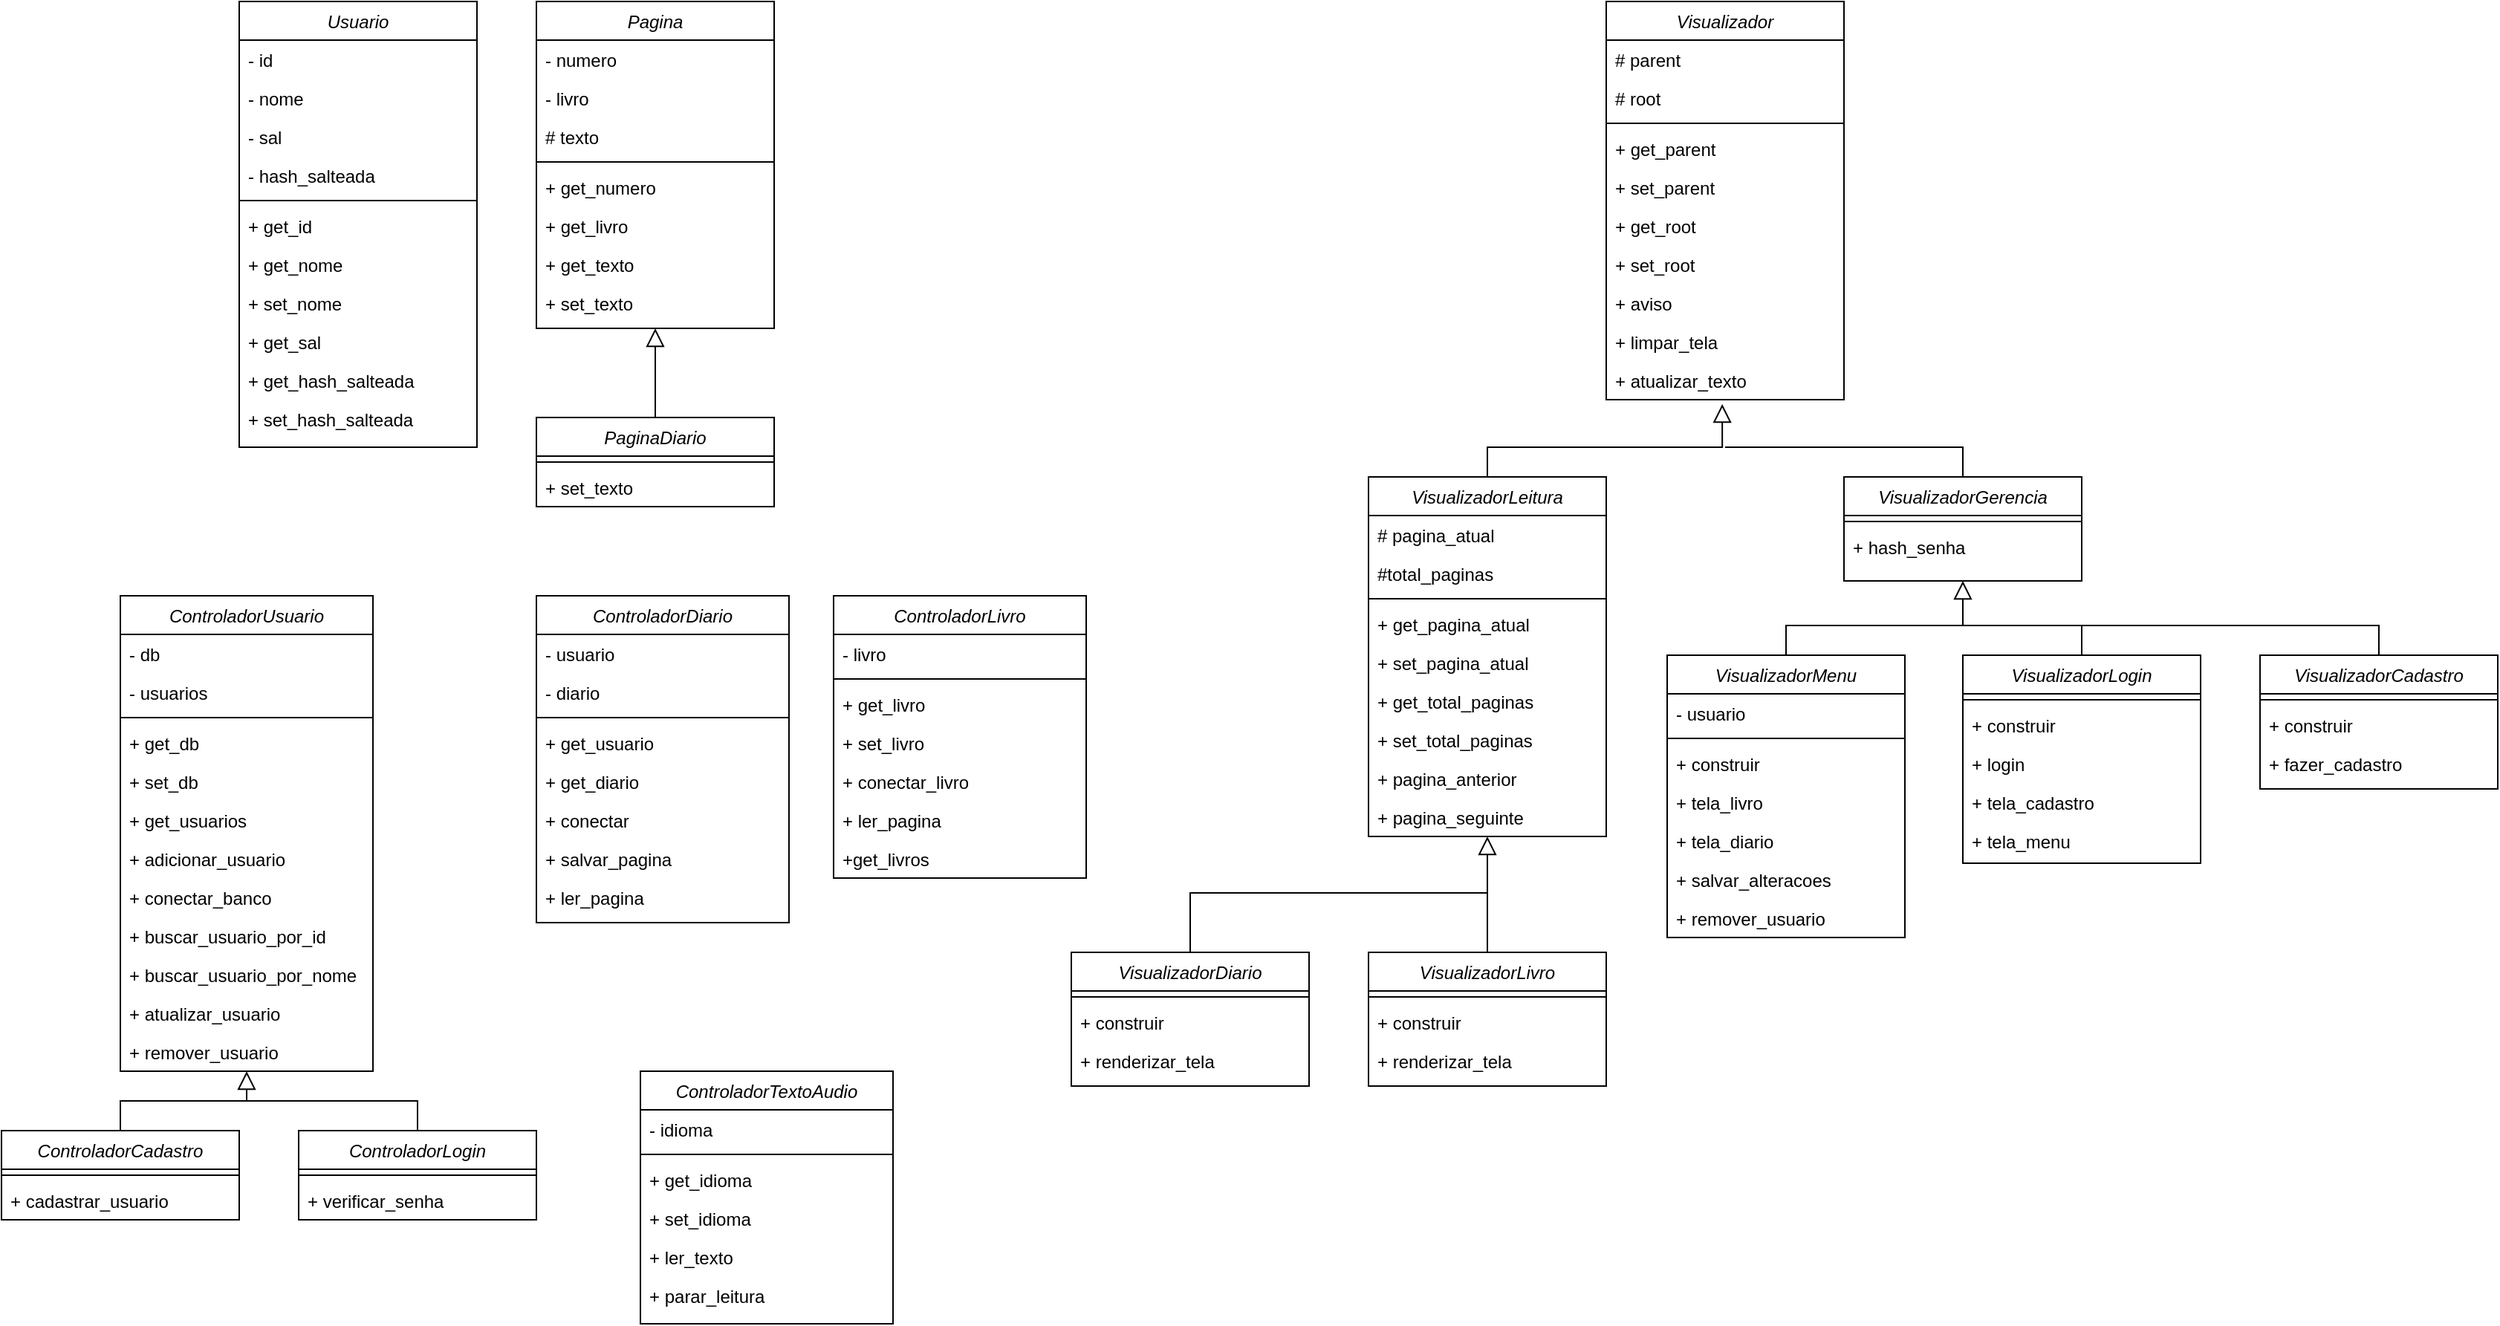 <mxfile version="20.5.3" type="device"><diagram id="C5RBs43oDa-KdzZeNtuy" name="Page-1"><mxGraphModel dx="1673" dy="933" grid="1" gridSize="10" guides="1" tooltips="1" connect="1" arrows="1" fold="1" page="1" pageScale="1" pageWidth="827" pageHeight="1169" math="0" shadow="0"><root><mxCell id="WIyWlLk6GJQsqaUBKTNV-0"/><mxCell id="WIyWlLk6GJQsqaUBKTNV-1" parent="WIyWlLk6GJQsqaUBKTNV-0"/><mxCell id="gij34VW9NPkER1CCbqoB-0" value="Visualizador" style="swimlane;fontStyle=2;align=center;verticalAlign=top;childLayout=stackLayout;horizontal=1;startSize=26;horizontalStack=0;resizeParent=1;resizeLast=0;collapsible=1;marginBottom=0;rounded=0;shadow=0;strokeWidth=1;" vertex="1" parent="WIyWlLk6GJQsqaUBKTNV-1"><mxGeometry x="1120" y="40" width="160" height="268" as="geometry"><mxRectangle x="230" y="140" width="160" height="26" as="alternateBounds"/></mxGeometry></mxCell><mxCell id="gij34VW9NPkER1CCbqoB-1" value="# parent" style="text;align=left;verticalAlign=top;spacingLeft=4;spacingRight=4;overflow=hidden;rotatable=0;points=[[0,0.5],[1,0.5]];portConstraint=eastwest;" vertex="1" parent="gij34VW9NPkER1CCbqoB-0"><mxGeometry y="26" width="160" height="26" as="geometry"/></mxCell><mxCell id="gij34VW9NPkER1CCbqoB-2" value="# root" style="text;align=left;verticalAlign=top;spacingLeft=4;spacingRight=4;overflow=hidden;rotatable=0;points=[[0,0.5],[1,0.5]];portConstraint=eastwest;rounded=0;shadow=0;html=0;" vertex="1" parent="gij34VW9NPkER1CCbqoB-0"><mxGeometry y="52" width="160" height="26" as="geometry"/></mxCell><mxCell id="gij34VW9NPkER1CCbqoB-4" value="" style="line;html=1;strokeWidth=1;align=left;verticalAlign=middle;spacingTop=-1;spacingLeft=3;spacingRight=3;rotatable=0;labelPosition=right;points=[];portConstraint=eastwest;" vertex="1" parent="gij34VW9NPkER1CCbqoB-0"><mxGeometry y="78" width="160" height="8" as="geometry"/></mxCell><mxCell id="gij34VW9NPkER1CCbqoB-5" value="+ get_parent" style="text;align=left;verticalAlign=top;spacingLeft=4;spacingRight=4;overflow=hidden;rotatable=0;points=[[0,0.5],[1,0.5]];portConstraint=eastwest;" vertex="1" parent="gij34VW9NPkER1CCbqoB-0"><mxGeometry y="86" width="160" height="26" as="geometry"/></mxCell><mxCell id="gij34VW9NPkER1CCbqoB-6" value="+ set_parent" style="text;align=left;verticalAlign=top;spacingLeft=4;spacingRight=4;overflow=hidden;rotatable=0;points=[[0,0.5],[1,0.5]];portConstraint=eastwest;" vertex="1" parent="gij34VW9NPkER1CCbqoB-0"><mxGeometry y="112" width="160" height="26" as="geometry"/></mxCell><mxCell id="gij34VW9NPkER1CCbqoB-7" value="+ get_root" style="text;align=left;verticalAlign=top;spacingLeft=4;spacingRight=4;overflow=hidden;rotatable=0;points=[[0,0.5],[1,0.5]];portConstraint=eastwest;" vertex="1" parent="gij34VW9NPkER1CCbqoB-0"><mxGeometry y="138" width="160" height="26" as="geometry"/></mxCell><mxCell id="gij34VW9NPkER1CCbqoB-8" value="+ set_root" style="text;align=left;verticalAlign=top;spacingLeft=4;spacingRight=4;overflow=hidden;rotatable=0;points=[[0,0.5],[1,0.5]];portConstraint=eastwest;" vertex="1" parent="gij34VW9NPkER1CCbqoB-0"><mxGeometry y="164" width="160" height="26" as="geometry"/></mxCell><mxCell id="gij34VW9NPkER1CCbqoB-18" value="+ aviso" style="text;align=left;verticalAlign=top;spacingLeft=4;spacingRight=4;overflow=hidden;rotatable=0;points=[[0,0.5],[1,0.5]];portConstraint=eastwest;" vertex="1" parent="gij34VW9NPkER1CCbqoB-0"><mxGeometry y="190" width="160" height="26" as="geometry"/></mxCell><mxCell id="gij34VW9NPkER1CCbqoB-19" value="+ limpar_tela" style="text;align=left;verticalAlign=top;spacingLeft=4;spacingRight=4;overflow=hidden;rotatable=0;points=[[0,0.5],[1,0.5]];portConstraint=eastwest;" vertex="1" parent="gij34VW9NPkER1CCbqoB-0"><mxGeometry y="216" width="160" height="26" as="geometry"/></mxCell><mxCell id="gij34VW9NPkER1CCbqoB-20" value="+ atualizar_texto" style="text;align=left;verticalAlign=top;spacingLeft=4;spacingRight=4;overflow=hidden;rotatable=0;points=[[0,0.5],[1,0.5]];portConstraint=eastwest;" vertex="1" parent="gij34VW9NPkER1CCbqoB-0"><mxGeometry y="242" width="160" height="26" as="geometry"/></mxCell><mxCell id="gij34VW9NPkER1CCbqoB-9" value="VisualizadorLeitura" style="swimlane;fontStyle=2;align=center;verticalAlign=top;childLayout=stackLayout;horizontal=1;startSize=26;horizontalStack=0;resizeParent=1;resizeLast=0;collapsible=1;marginBottom=0;rounded=0;shadow=0;strokeWidth=1;" vertex="1" parent="WIyWlLk6GJQsqaUBKTNV-1"><mxGeometry x="960" y="360" width="160" height="242" as="geometry"><mxRectangle x="230" y="140" width="160" height="26" as="alternateBounds"/></mxGeometry></mxCell><mxCell id="gij34VW9NPkER1CCbqoB-10" value="# pagina_atual" style="text;align=left;verticalAlign=top;spacingLeft=4;spacingRight=4;overflow=hidden;rotatable=0;points=[[0,0.5],[1,0.5]];portConstraint=eastwest;" vertex="1" parent="gij34VW9NPkER1CCbqoB-9"><mxGeometry y="26" width="160" height="26" as="geometry"/></mxCell><mxCell id="gij34VW9NPkER1CCbqoB-11" value="#total_paginas" style="text;align=left;verticalAlign=top;spacingLeft=4;spacingRight=4;overflow=hidden;rotatable=0;points=[[0,0.5],[1,0.5]];portConstraint=eastwest;rounded=0;shadow=0;html=0;" vertex="1" parent="gij34VW9NPkER1CCbqoB-9"><mxGeometry y="52" width="160" height="26" as="geometry"/></mxCell><mxCell id="gij34VW9NPkER1CCbqoB-12" value="" style="line;html=1;strokeWidth=1;align=left;verticalAlign=middle;spacingTop=-1;spacingLeft=3;spacingRight=3;rotatable=0;labelPosition=right;points=[];portConstraint=eastwest;" vertex="1" parent="gij34VW9NPkER1CCbqoB-9"><mxGeometry y="78" width="160" height="8" as="geometry"/></mxCell><mxCell id="gij34VW9NPkER1CCbqoB-13" value="+ get_pagina_atual" style="text;align=left;verticalAlign=top;spacingLeft=4;spacingRight=4;overflow=hidden;rotatable=0;points=[[0,0.5],[1,0.5]];portConstraint=eastwest;" vertex="1" parent="gij34VW9NPkER1CCbqoB-9"><mxGeometry y="86" width="160" height="26" as="geometry"/></mxCell><mxCell id="gij34VW9NPkER1CCbqoB-14" value="+ set_pagina_atual" style="text;align=left;verticalAlign=top;spacingLeft=4;spacingRight=4;overflow=hidden;rotatable=0;points=[[0,0.5],[1,0.5]];portConstraint=eastwest;" vertex="1" parent="gij34VW9NPkER1CCbqoB-9"><mxGeometry y="112" width="160" height="26" as="geometry"/></mxCell><mxCell id="gij34VW9NPkER1CCbqoB-15" value="+ get_total_paginas" style="text;align=left;verticalAlign=top;spacingLeft=4;spacingRight=4;overflow=hidden;rotatable=0;points=[[0,0.5],[1,0.5]];portConstraint=eastwest;" vertex="1" parent="gij34VW9NPkER1CCbqoB-9"><mxGeometry y="138" width="160" height="26" as="geometry"/></mxCell><mxCell id="gij34VW9NPkER1CCbqoB-16" value="+ set_total_paginas" style="text;align=left;verticalAlign=top;spacingLeft=4;spacingRight=4;overflow=hidden;rotatable=0;points=[[0,0.5],[1,0.5]];portConstraint=eastwest;" vertex="1" parent="gij34VW9NPkER1CCbqoB-9"><mxGeometry y="164" width="160" height="26" as="geometry"/></mxCell><mxCell id="gij34VW9NPkER1CCbqoB-21" value="+ pagina_anterior" style="text;align=left;verticalAlign=top;spacingLeft=4;spacingRight=4;overflow=hidden;rotatable=0;points=[[0,0.5],[1,0.5]];portConstraint=eastwest;" vertex="1" parent="gij34VW9NPkER1CCbqoB-9"><mxGeometry y="190" width="160" height="26" as="geometry"/></mxCell><mxCell id="gij34VW9NPkER1CCbqoB-22" value="+ pagina_seguinte" style="text;align=left;verticalAlign=top;spacingLeft=4;spacingRight=4;overflow=hidden;rotatable=0;points=[[0,0.5],[1,0.5]];portConstraint=eastwest;" vertex="1" parent="gij34VW9NPkER1CCbqoB-9"><mxGeometry y="216" width="160" height="26" as="geometry"/></mxCell><mxCell id="gij34VW9NPkER1CCbqoB-17" value="" style="endArrow=block;endSize=10;endFill=0;shadow=0;strokeWidth=1;rounded=0;edgeStyle=elbowEdgeStyle;elbow=vertical;exitX=0.5;exitY=0;exitDx=0;exitDy=0;entryX=0.488;entryY=1.115;entryDx=0;entryDy=0;entryPerimeter=0;" edge="1" parent="WIyWlLk6GJQsqaUBKTNV-1" source="gij34VW9NPkER1CCbqoB-9" target="gij34VW9NPkER1CCbqoB-20"><mxGeometry width="160" relative="1" as="geometry"><mxPoint x="1310" y="360" as="sourcePoint"/><mxPoint x="1230" y="370" as="targetPoint"/><Array as="points"><mxPoint x="1200" y="340"/></Array></mxGeometry></mxCell><mxCell id="gij34VW9NPkER1CCbqoB-23" value="VisualizadorGerencia" style="swimlane;fontStyle=2;align=center;verticalAlign=top;childLayout=stackLayout;horizontal=1;startSize=26;horizontalStack=0;resizeParent=1;resizeLast=0;collapsible=1;marginBottom=0;rounded=0;shadow=0;strokeWidth=1;" vertex="1" parent="WIyWlLk6GJQsqaUBKTNV-1"><mxGeometry x="1280" y="360" width="160" height="70" as="geometry"><mxRectangle x="230" y="140" width="160" height="26" as="alternateBounds"/></mxGeometry></mxCell><mxCell id="gij34VW9NPkER1CCbqoB-26" value="" style="line;html=1;strokeWidth=1;align=left;verticalAlign=middle;spacingTop=-1;spacingLeft=3;spacingRight=3;rotatable=0;labelPosition=right;points=[];portConstraint=eastwest;" vertex="1" parent="gij34VW9NPkER1CCbqoB-23"><mxGeometry y="26" width="160" height="8" as="geometry"/></mxCell><mxCell id="gij34VW9NPkER1CCbqoB-27" value="+ hash_senha" style="text;align=left;verticalAlign=top;spacingLeft=4;spacingRight=4;overflow=hidden;rotatable=0;points=[[0,0.5],[1,0.5]];portConstraint=eastwest;" vertex="1" parent="gij34VW9NPkER1CCbqoB-23"><mxGeometry y="34" width="160" height="26" as="geometry"/></mxCell><mxCell id="gij34VW9NPkER1CCbqoB-39" value="" style="endArrow=none;html=1;rounded=0;exitX=0.5;exitY=0;exitDx=0;exitDy=0;" edge="1" parent="WIyWlLk6GJQsqaUBKTNV-1" source="gij34VW9NPkER1CCbqoB-23"><mxGeometry width="50" height="50" relative="1" as="geometry"><mxPoint x="1370" y="330" as="sourcePoint"/><mxPoint x="1200" y="340" as="targetPoint"/><Array as="points"><mxPoint x="1360" y="340"/></Array></mxGeometry></mxCell><mxCell id="gij34VW9NPkER1CCbqoB-40" value="VisualizadorMenu" style="swimlane;fontStyle=2;align=center;verticalAlign=top;childLayout=stackLayout;horizontal=1;startSize=26;horizontalStack=0;resizeParent=1;resizeLast=0;collapsible=1;marginBottom=0;rounded=0;shadow=0;strokeWidth=1;" vertex="1" parent="WIyWlLk6GJQsqaUBKTNV-1"><mxGeometry x="1161" y="480" width="160" height="190" as="geometry"><mxRectangle x="230" y="140" width="160" height="26" as="alternateBounds"/></mxGeometry></mxCell><mxCell id="gij34VW9NPkER1CCbqoB-41" value="- usuario" style="text;align=left;verticalAlign=top;spacingLeft=4;spacingRight=4;overflow=hidden;rotatable=0;points=[[0,0.5],[1,0.5]];portConstraint=eastwest;" vertex="1" parent="gij34VW9NPkER1CCbqoB-40"><mxGeometry y="26" width="160" height="26" as="geometry"/></mxCell><mxCell id="gij34VW9NPkER1CCbqoB-43" value="" style="line;html=1;strokeWidth=1;align=left;verticalAlign=middle;spacingTop=-1;spacingLeft=3;spacingRight=3;rotatable=0;labelPosition=right;points=[];portConstraint=eastwest;" vertex="1" parent="gij34VW9NPkER1CCbqoB-40"><mxGeometry y="52" width="160" height="8" as="geometry"/></mxCell><mxCell id="gij34VW9NPkER1CCbqoB-44" value="+ construir" style="text;align=left;verticalAlign=top;spacingLeft=4;spacingRight=4;overflow=hidden;rotatable=0;points=[[0,0.5],[1,0.5]];portConstraint=eastwest;" vertex="1" parent="gij34VW9NPkER1CCbqoB-40"><mxGeometry y="60" width="160" height="26" as="geometry"/></mxCell><mxCell id="gij34VW9NPkER1CCbqoB-45" value="+ tela_livro" style="text;align=left;verticalAlign=top;spacingLeft=4;spacingRight=4;overflow=hidden;rotatable=0;points=[[0,0.5],[1,0.5]];portConstraint=eastwest;" vertex="1" parent="gij34VW9NPkER1CCbqoB-40"><mxGeometry y="86" width="160" height="26" as="geometry"/></mxCell><mxCell id="gij34VW9NPkER1CCbqoB-46" value="+ tela_diario" style="text;align=left;verticalAlign=top;spacingLeft=4;spacingRight=4;overflow=hidden;rotatable=0;points=[[0,0.5],[1,0.5]];portConstraint=eastwest;" vertex="1" parent="gij34VW9NPkER1CCbqoB-40"><mxGeometry y="112" width="160" height="26" as="geometry"/></mxCell><mxCell id="gij34VW9NPkER1CCbqoB-47" value="+ salvar_alteracoes" style="text;align=left;verticalAlign=top;spacingLeft=4;spacingRight=4;overflow=hidden;rotatable=0;points=[[0,0.5],[1,0.5]];portConstraint=eastwest;" vertex="1" parent="gij34VW9NPkER1CCbqoB-40"><mxGeometry y="138" width="160" height="26" as="geometry"/></mxCell><mxCell id="gij34VW9NPkER1CCbqoB-48" value="+ remover_usuario" style="text;align=left;verticalAlign=top;spacingLeft=4;spacingRight=4;overflow=hidden;rotatable=0;points=[[0,0.5],[1,0.5]];portConstraint=eastwest;" vertex="1" parent="gij34VW9NPkER1CCbqoB-40"><mxGeometry y="164" width="160" height="26" as="geometry"/></mxCell><mxCell id="gij34VW9NPkER1CCbqoB-50" value="" style="endArrow=block;endSize=10;endFill=0;shadow=0;strokeWidth=1;rounded=0;edgeStyle=elbowEdgeStyle;elbow=vertical;exitX=0.5;exitY=0;exitDx=0;exitDy=0;entryX=0.5;entryY=1;entryDx=0;entryDy=0;" edge="1" parent="WIyWlLk6GJQsqaUBKTNV-1" source="gij34VW9NPkER1CCbqoB-40" target="gij34VW9NPkER1CCbqoB-23"><mxGeometry width="160" relative="1" as="geometry"><mxPoint x="1100" y="385.01" as="sourcePoint"/><mxPoint x="1258.08" y="336" as="targetPoint"/><Array as="points"><mxPoint x="1330" y="460"/></Array></mxGeometry></mxCell><mxCell id="gij34VW9NPkER1CCbqoB-51" value="VisualizadorLogin" style="swimlane;fontStyle=2;align=center;verticalAlign=top;childLayout=stackLayout;horizontal=1;startSize=26;horizontalStack=0;resizeParent=1;resizeLast=0;collapsible=1;marginBottom=0;rounded=0;shadow=0;strokeWidth=1;" vertex="1" parent="WIyWlLk6GJQsqaUBKTNV-1"><mxGeometry x="1360" y="480" width="160" height="140" as="geometry"><mxRectangle x="230" y="140" width="160" height="26" as="alternateBounds"/></mxGeometry></mxCell><mxCell id="gij34VW9NPkER1CCbqoB-53" value="" style="line;html=1;strokeWidth=1;align=left;verticalAlign=middle;spacingTop=-1;spacingLeft=3;spacingRight=3;rotatable=0;labelPosition=right;points=[];portConstraint=eastwest;" vertex="1" parent="gij34VW9NPkER1CCbqoB-51"><mxGeometry y="26" width="160" height="8" as="geometry"/></mxCell><mxCell id="gij34VW9NPkER1CCbqoB-54" value="+ construir" style="text;align=left;verticalAlign=top;spacingLeft=4;spacingRight=4;overflow=hidden;rotatable=0;points=[[0,0.5],[1,0.5]];portConstraint=eastwest;" vertex="1" parent="gij34VW9NPkER1CCbqoB-51"><mxGeometry y="34" width="160" height="26" as="geometry"/></mxCell><mxCell id="gij34VW9NPkER1CCbqoB-55" value="+ login" style="text;align=left;verticalAlign=top;spacingLeft=4;spacingRight=4;overflow=hidden;rotatable=0;points=[[0,0.5],[1,0.5]];portConstraint=eastwest;" vertex="1" parent="gij34VW9NPkER1CCbqoB-51"><mxGeometry y="60" width="160" height="26" as="geometry"/></mxCell><mxCell id="gij34VW9NPkER1CCbqoB-56" value="+ tela_cadastro" style="text;align=left;verticalAlign=top;spacingLeft=4;spacingRight=4;overflow=hidden;rotatable=0;points=[[0,0.5],[1,0.5]];portConstraint=eastwest;" vertex="1" parent="gij34VW9NPkER1CCbqoB-51"><mxGeometry y="86" width="160" height="26" as="geometry"/></mxCell><mxCell id="gij34VW9NPkER1CCbqoB-57" value="+ tela_menu" style="text;align=left;verticalAlign=top;spacingLeft=4;spacingRight=4;overflow=hidden;rotatable=0;points=[[0,0.5],[1,0.5]];portConstraint=eastwest;" vertex="1" parent="gij34VW9NPkER1CCbqoB-51"><mxGeometry y="112" width="160" height="26" as="geometry"/></mxCell><mxCell id="gij34VW9NPkER1CCbqoB-59" value="" style="endArrow=none;html=1;rounded=0;exitX=0.5;exitY=0;exitDx=0;exitDy=0;" edge="1" parent="WIyWlLk6GJQsqaUBKTNV-1" source="gij34VW9NPkER1CCbqoB-51"><mxGeometry width="50" height="50" relative="1" as="geometry"><mxPoint x="1370" y="370" as="sourcePoint"/><mxPoint x="1360" y="460" as="targetPoint"/><Array as="points"><mxPoint x="1440" y="460"/></Array></mxGeometry></mxCell><mxCell id="gij34VW9NPkER1CCbqoB-60" value="VisualizadorCadastro" style="swimlane;fontStyle=2;align=center;verticalAlign=top;childLayout=stackLayout;horizontal=1;startSize=26;horizontalStack=0;resizeParent=1;resizeLast=0;collapsible=1;marginBottom=0;rounded=0;shadow=0;strokeWidth=1;" vertex="1" parent="WIyWlLk6GJQsqaUBKTNV-1"><mxGeometry x="1560" y="480" width="160" height="90" as="geometry"><mxRectangle x="230" y="140" width="160" height="26" as="alternateBounds"/></mxGeometry></mxCell><mxCell id="gij34VW9NPkER1CCbqoB-61" value="" style="line;html=1;strokeWidth=1;align=left;verticalAlign=middle;spacingTop=-1;spacingLeft=3;spacingRight=3;rotatable=0;labelPosition=right;points=[];portConstraint=eastwest;" vertex="1" parent="gij34VW9NPkER1CCbqoB-60"><mxGeometry y="26" width="160" height="8" as="geometry"/></mxCell><mxCell id="gij34VW9NPkER1CCbqoB-62" value="+ construir" style="text;align=left;verticalAlign=top;spacingLeft=4;spacingRight=4;overflow=hidden;rotatable=0;points=[[0,0.5],[1,0.5]];portConstraint=eastwest;" vertex="1" parent="gij34VW9NPkER1CCbqoB-60"><mxGeometry y="34" width="160" height="26" as="geometry"/></mxCell><mxCell id="gij34VW9NPkER1CCbqoB-63" value="+ fazer_cadastro" style="text;align=left;verticalAlign=top;spacingLeft=4;spacingRight=4;overflow=hidden;rotatable=0;points=[[0,0.5],[1,0.5]];portConstraint=eastwest;" vertex="1" parent="gij34VW9NPkER1CCbqoB-60"><mxGeometry y="60" width="160" height="26" as="geometry"/></mxCell><mxCell id="gij34VW9NPkER1CCbqoB-66" value="" style="endArrow=none;html=1;rounded=0;exitX=0.5;exitY=0;exitDx=0;exitDy=0;" edge="1" parent="WIyWlLk6GJQsqaUBKTNV-1" source="gij34VW9NPkER1CCbqoB-60"><mxGeometry width="50" height="50" relative="1" as="geometry"><mxPoint x="1450" y="490" as="sourcePoint"/><mxPoint x="1430" y="460" as="targetPoint"/><Array as="points"><mxPoint x="1640" y="460"/></Array></mxGeometry></mxCell><mxCell id="gij34VW9NPkER1CCbqoB-67" value="VisualizadorLivro" style="swimlane;fontStyle=2;align=center;verticalAlign=top;childLayout=stackLayout;horizontal=1;startSize=26;horizontalStack=0;resizeParent=1;resizeLast=0;collapsible=1;marginBottom=0;rounded=0;shadow=0;strokeWidth=1;" vertex="1" parent="WIyWlLk6GJQsqaUBKTNV-1"><mxGeometry x="960" y="680" width="160" height="90" as="geometry"><mxRectangle x="230" y="140" width="160" height="26" as="alternateBounds"/></mxGeometry></mxCell><mxCell id="gij34VW9NPkER1CCbqoB-68" value="" style="line;html=1;strokeWidth=1;align=left;verticalAlign=middle;spacingTop=-1;spacingLeft=3;spacingRight=3;rotatable=0;labelPosition=right;points=[];portConstraint=eastwest;" vertex="1" parent="gij34VW9NPkER1CCbqoB-67"><mxGeometry y="26" width="160" height="8" as="geometry"/></mxCell><mxCell id="gij34VW9NPkER1CCbqoB-69" value="+ construir" style="text;align=left;verticalAlign=top;spacingLeft=4;spacingRight=4;overflow=hidden;rotatable=0;points=[[0,0.5],[1,0.5]];portConstraint=eastwest;" vertex="1" parent="gij34VW9NPkER1CCbqoB-67"><mxGeometry y="34" width="160" height="26" as="geometry"/></mxCell><mxCell id="gij34VW9NPkER1CCbqoB-70" value="+ renderizar_tela" style="text;align=left;verticalAlign=top;spacingLeft=4;spacingRight=4;overflow=hidden;rotatable=0;points=[[0,0.5],[1,0.5]];portConstraint=eastwest;" vertex="1" parent="gij34VW9NPkER1CCbqoB-67"><mxGeometry y="60" width="160" height="26" as="geometry"/></mxCell><mxCell id="gij34VW9NPkER1CCbqoB-73" value="" style="endArrow=block;endSize=10;endFill=0;shadow=0;strokeWidth=1;rounded=0;edgeStyle=elbowEdgeStyle;elbow=vertical;exitX=0.5;exitY=0;exitDx=0;exitDy=0;entryX=0.5;entryY=1;entryDx=0;entryDy=0;" edge="1" parent="WIyWlLk6GJQsqaUBKTNV-1" source="gij34VW9NPkER1CCbqoB-67" target="gij34VW9NPkER1CCbqoB-9"><mxGeometry width="160" relative="1" as="geometry"><mxPoint x="1020" y="639.01" as="sourcePoint"/><mxPoint x="1040" y="620" as="targetPoint"/><Array as="points"><mxPoint x="1040" y="640"/></Array></mxGeometry></mxCell><mxCell id="gij34VW9NPkER1CCbqoB-75" value="VisualizadorDiario" style="swimlane;fontStyle=2;align=center;verticalAlign=top;childLayout=stackLayout;horizontal=1;startSize=26;horizontalStack=0;resizeParent=1;resizeLast=0;collapsible=1;marginBottom=0;rounded=0;shadow=0;strokeWidth=1;" vertex="1" parent="WIyWlLk6GJQsqaUBKTNV-1"><mxGeometry x="760" y="680" width="160" height="90" as="geometry"><mxRectangle x="230" y="140" width="160" height="26" as="alternateBounds"/></mxGeometry></mxCell><mxCell id="gij34VW9NPkER1CCbqoB-76" value="" style="line;html=1;strokeWidth=1;align=left;verticalAlign=middle;spacingTop=-1;spacingLeft=3;spacingRight=3;rotatable=0;labelPosition=right;points=[];portConstraint=eastwest;" vertex="1" parent="gij34VW9NPkER1CCbqoB-75"><mxGeometry y="26" width="160" height="8" as="geometry"/></mxCell><mxCell id="gij34VW9NPkER1CCbqoB-77" value="+ construir" style="text;align=left;verticalAlign=top;spacingLeft=4;spacingRight=4;overflow=hidden;rotatable=0;points=[[0,0.5],[1,0.5]];portConstraint=eastwest;" vertex="1" parent="gij34VW9NPkER1CCbqoB-75"><mxGeometry y="34" width="160" height="26" as="geometry"/></mxCell><mxCell id="gij34VW9NPkER1CCbqoB-78" value="+ renderizar_tela" style="text;align=left;verticalAlign=top;spacingLeft=4;spacingRight=4;overflow=hidden;rotatable=0;points=[[0,0.5],[1,0.5]];portConstraint=eastwest;" vertex="1" parent="gij34VW9NPkER1CCbqoB-75"><mxGeometry y="60" width="160" height="26" as="geometry"/></mxCell><mxCell id="gij34VW9NPkER1CCbqoB-81" value="" style="endArrow=none;html=1;rounded=0;exitX=0.5;exitY=0;exitDx=0;exitDy=0;" edge="1" parent="WIyWlLk6GJQsqaUBKTNV-1" source="gij34VW9NPkER1CCbqoB-75"><mxGeometry width="50" height="50" relative="1" as="geometry"><mxPoint x="810" y="630" as="sourcePoint"/><mxPoint x="1040" y="640" as="targetPoint"/><Array as="points"><mxPoint x="840" y="640"/></Array></mxGeometry></mxCell><mxCell id="gij34VW9NPkER1CCbqoB-82" value="Usuario" style="swimlane;fontStyle=2;align=center;verticalAlign=top;childLayout=stackLayout;horizontal=1;startSize=26;horizontalStack=0;resizeParent=1;resizeLast=0;collapsible=1;marginBottom=0;rounded=0;shadow=0;strokeWidth=1;" vertex="1" parent="WIyWlLk6GJQsqaUBKTNV-1"><mxGeometry x="200" y="40" width="160" height="300" as="geometry"><mxRectangle x="230" y="140" width="160" height="26" as="alternateBounds"/></mxGeometry></mxCell><mxCell id="gij34VW9NPkER1CCbqoB-83" value="- id" style="text;align=left;verticalAlign=top;spacingLeft=4;spacingRight=4;overflow=hidden;rotatable=0;points=[[0,0.5],[1,0.5]];portConstraint=eastwest;" vertex="1" parent="gij34VW9NPkER1CCbqoB-82"><mxGeometry y="26" width="160" height="26" as="geometry"/></mxCell><mxCell id="gij34VW9NPkER1CCbqoB-84" value="- nome" style="text;align=left;verticalAlign=top;spacingLeft=4;spacingRight=4;overflow=hidden;rotatable=0;points=[[0,0.5],[1,0.5]];portConstraint=eastwest;rounded=0;shadow=0;html=0;" vertex="1" parent="gij34VW9NPkER1CCbqoB-82"><mxGeometry y="52" width="160" height="26" as="geometry"/></mxCell><mxCell id="gij34VW9NPkER1CCbqoB-94" value="- sal" style="text;align=left;verticalAlign=top;spacingLeft=4;spacingRight=4;overflow=hidden;rotatable=0;points=[[0,0.5],[1,0.5]];portConstraint=eastwest;rounded=0;shadow=0;html=0;" vertex="1" parent="gij34VW9NPkER1CCbqoB-82"><mxGeometry y="78" width="160" height="26" as="geometry"/></mxCell><mxCell id="gij34VW9NPkER1CCbqoB-93" value="- hash_salteada" style="text;align=left;verticalAlign=top;spacingLeft=4;spacingRight=4;overflow=hidden;rotatable=0;points=[[0,0.5],[1,0.5]];portConstraint=eastwest;rounded=0;shadow=0;html=0;" vertex="1" parent="gij34VW9NPkER1CCbqoB-82"><mxGeometry y="104" width="160" height="26" as="geometry"/></mxCell><mxCell id="gij34VW9NPkER1CCbqoB-85" value="" style="line;html=1;strokeWidth=1;align=left;verticalAlign=middle;spacingTop=-1;spacingLeft=3;spacingRight=3;rotatable=0;labelPosition=right;points=[];portConstraint=eastwest;" vertex="1" parent="gij34VW9NPkER1CCbqoB-82"><mxGeometry y="130" width="160" height="8" as="geometry"/></mxCell><mxCell id="gij34VW9NPkER1CCbqoB-86" value="+ get_id" style="text;align=left;verticalAlign=top;spacingLeft=4;spacingRight=4;overflow=hidden;rotatable=0;points=[[0,0.5],[1,0.5]];portConstraint=eastwest;" vertex="1" parent="gij34VW9NPkER1CCbqoB-82"><mxGeometry y="138" width="160" height="26" as="geometry"/></mxCell><mxCell id="gij34VW9NPkER1CCbqoB-87" value="+ get_nome" style="text;align=left;verticalAlign=top;spacingLeft=4;spacingRight=4;overflow=hidden;rotatable=0;points=[[0,0.5],[1,0.5]];portConstraint=eastwest;" vertex="1" parent="gij34VW9NPkER1CCbqoB-82"><mxGeometry y="164" width="160" height="26" as="geometry"/></mxCell><mxCell id="gij34VW9NPkER1CCbqoB-88" value="+ set_nome" style="text;align=left;verticalAlign=top;spacingLeft=4;spacingRight=4;overflow=hidden;rotatable=0;points=[[0,0.5],[1,0.5]];portConstraint=eastwest;" vertex="1" parent="gij34VW9NPkER1CCbqoB-82"><mxGeometry y="190" width="160" height="26" as="geometry"/></mxCell><mxCell id="gij34VW9NPkER1CCbqoB-89" value="+ get_sal" style="text;align=left;verticalAlign=top;spacingLeft=4;spacingRight=4;overflow=hidden;rotatable=0;points=[[0,0.5],[1,0.5]];portConstraint=eastwest;" vertex="1" parent="gij34VW9NPkER1CCbqoB-82"><mxGeometry y="216" width="160" height="26" as="geometry"/></mxCell><mxCell id="gij34VW9NPkER1CCbqoB-90" value="+ get_hash_salteada" style="text;align=left;verticalAlign=top;spacingLeft=4;spacingRight=4;overflow=hidden;rotatable=0;points=[[0,0.5],[1,0.5]];portConstraint=eastwest;" vertex="1" parent="gij34VW9NPkER1CCbqoB-82"><mxGeometry y="242" width="160" height="26" as="geometry"/></mxCell><mxCell id="gij34VW9NPkER1CCbqoB-91" value="+ set_hash_salteada" style="text;align=left;verticalAlign=top;spacingLeft=4;spacingRight=4;overflow=hidden;rotatable=0;points=[[0,0.5],[1,0.5]];portConstraint=eastwest;" vertex="1" parent="gij34VW9NPkER1CCbqoB-82"><mxGeometry y="268" width="160" height="26" as="geometry"/></mxCell><mxCell id="gij34VW9NPkER1CCbqoB-96" value="Pagina" style="swimlane;fontStyle=2;align=center;verticalAlign=top;childLayout=stackLayout;horizontal=1;startSize=26;horizontalStack=0;resizeParent=1;resizeLast=0;collapsible=1;marginBottom=0;rounded=0;shadow=0;strokeWidth=1;" vertex="1" parent="WIyWlLk6GJQsqaUBKTNV-1"><mxGeometry x="400" y="40" width="160" height="220" as="geometry"><mxRectangle x="230" y="140" width="160" height="26" as="alternateBounds"/></mxGeometry></mxCell><mxCell id="gij34VW9NPkER1CCbqoB-97" value="- numero" style="text;align=left;verticalAlign=top;spacingLeft=4;spacingRight=4;overflow=hidden;rotatable=0;points=[[0,0.5],[1,0.5]];portConstraint=eastwest;" vertex="1" parent="gij34VW9NPkER1CCbqoB-96"><mxGeometry y="26" width="160" height="26" as="geometry"/></mxCell><mxCell id="gij34VW9NPkER1CCbqoB-98" value="- livro" style="text;align=left;verticalAlign=top;spacingLeft=4;spacingRight=4;overflow=hidden;rotatable=0;points=[[0,0.5],[1,0.5]];portConstraint=eastwest;rounded=0;shadow=0;html=0;" vertex="1" parent="gij34VW9NPkER1CCbqoB-96"><mxGeometry y="52" width="160" height="26" as="geometry"/></mxCell><mxCell id="gij34VW9NPkER1CCbqoB-99" value="# texto" style="text;align=left;verticalAlign=top;spacingLeft=4;spacingRight=4;overflow=hidden;rotatable=0;points=[[0,0.5],[1,0.5]];portConstraint=eastwest;rounded=0;shadow=0;html=0;" vertex="1" parent="gij34VW9NPkER1CCbqoB-96"><mxGeometry y="78" width="160" height="26" as="geometry"/></mxCell><mxCell id="gij34VW9NPkER1CCbqoB-101" value="" style="line;html=1;strokeWidth=1;align=left;verticalAlign=middle;spacingTop=-1;spacingLeft=3;spacingRight=3;rotatable=0;labelPosition=right;points=[];portConstraint=eastwest;" vertex="1" parent="gij34VW9NPkER1CCbqoB-96"><mxGeometry y="104" width="160" height="8" as="geometry"/></mxCell><mxCell id="gij34VW9NPkER1CCbqoB-102" value="+ get_numero" style="text;align=left;verticalAlign=top;spacingLeft=4;spacingRight=4;overflow=hidden;rotatable=0;points=[[0,0.5],[1,0.5]];portConstraint=eastwest;" vertex="1" parent="gij34VW9NPkER1CCbqoB-96"><mxGeometry y="112" width="160" height="26" as="geometry"/></mxCell><mxCell id="gij34VW9NPkER1CCbqoB-103" value="+ get_livro" style="text;align=left;verticalAlign=top;spacingLeft=4;spacingRight=4;overflow=hidden;rotatable=0;points=[[0,0.5],[1,0.5]];portConstraint=eastwest;" vertex="1" parent="gij34VW9NPkER1CCbqoB-96"><mxGeometry y="138" width="160" height="26" as="geometry"/></mxCell><mxCell id="gij34VW9NPkER1CCbqoB-104" value="+ get_texto" style="text;align=left;verticalAlign=top;spacingLeft=4;spacingRight=4;overflow=hidden;rotatable=0;points=[[0,0.5],[1,0.5]];portConstraint=eastwest;" vertex="1" parent="gij34VW9NPkER1CCbqoB-96"><mxGeometry y="164" width="160" height="26" as="geometry"/></mxCell><mxCell id="gij34VW9NPkER1CCbqoB-105" value="+ set_texto" style="text;align=left;verticalAlign=top;spacingLeft=4;spacingRight=4;overflow=hidden;rotatable=0;points=[[0,0.5],[1,0.5]];portConstraint=eastwest;" vertex="1" parent="gij34VW9NPkER1CCbqoB-96"><mxGeometry y="190" width="160" height="26" as="geometry"/></mxCell><mxCell id="gij34VW9NPkER1CCbqoB-108" value="PaginaDiario" style="swimlane;fontStyle=2;align=center;verticalAlign=top;childLayout=stackLayout;horizontal=1;startSize=26;horizontalStack=0;resizeParent=1;resizeLast=0;collapsible=1;marginBottom=0;rounded=0;shadow=0;strokeWidth=1;" vertex="1" parent="WIyWlLk6GJQsqaUBKTNV-1"><mxGeometry x="400" y="320" width="160" height="60" as="geometry"><mxRectangle x="230" y="140" width="160" height="26" as="alternateBounds"/></mxGeometry></mxCell><mxCell id="gij34VW9NPkER1CCbqoB-112" value="" style="line;html=1;strokeWidth=1;align=left;verticalAlign=middle;spacingTop=-1;spacingLeft=3;spacingRight=3;rotatable=0;labelPosition=right;points=[];portConstraint=eastwest;" vertex="1" parent="gij34VW9NPkER1CCbqoB-108"><mxGeometry y="26" width="160" height="8" as="geometry"/></mxCell><mxCell id="gij34VW9NPkER1CCbqoB-116" value="+ set_texto" style="text;align=left;verticalAlign=top;spacingLeft=4;spacingRight=4;overflow=hidden;rotatable=0;points=[[0,0.5],[1,0.5]];portConstraint=eastwest;" vertex="1" parent="gij34VW9NPkER1CCbqoB-108"><mxGeometry y="34" width="160" height="26" as="geometry"/></mxCell><mxCell id="gij34VW9NPkER1CCbqoB-117" value="" style="endArrow=block;endSize=10;endFill=0;shadow=0;strokeWidth=1;rounded=0;edgeStyle=elbowEdgeStyle;elbow=vertical;exitX=0.5;exitY=0;exitDx=0;exitDy=0;entryX=0.5;entryY=1;entryDx=0;entryDy=0;" edge="1" parent="WIyWlLk6GJQsqaUBKTNV-1" source="gij34VW9NPkER1CCbqoB-108" target="gij34VW9NPkER1CCbqoB-96"><mxGeometry width="160" relative="1" as="geometry"><mxPoint x="490" y="309.01" as="sourcePoint"/><mxPoint x="648.08" y="260" as="targetPoint"/><Array as="points"><mxPoint x="490" y="300"/></Array></mxGeometry></mxCell><mxCell id="gij34VW9NPkER1CCbqoB-118" value="ControladorUsuario" style="swimlane;fontStyle=2;align=center;verticalAlign=top;childLayout=stackLayout;horizontal=1;startSize=26;horizontalStack=0;resizeParent=1;resizeLast=0;collapsible=1;marginBottom=0;rounded=0;shadow=0;strokeWidth=1;" vertex="1" parent="WIyWlLk6GJQsqaUBKTNV-1"><mxGeometry x="120" y="440" width="170" height="320" as="geometry"><mxRectangle x="230" y="140" width="160" height="26" as="alternateBounds"/></mxGeometry></mxCell><mxCell id="gij34VW9NPkER1CCbqoB-119" value="- db" style="text;align=left;verticalAlign=top;spacingLeft=4;spacingRight=4;overflow=hidden;rotatable=0;points=[[0,0.5],[1,0.5]];portConstraint=eastwest;" vertex="1" parent="gij34VW9NPkER1CCbqoB-118"><mxGeometry y="26" width="170" height="26" as="geometry"/></mxCell><mxCell id="gij34VW9NPkER1CCbqoB-120" value="- usuarios" style="text;align=left;verticalAlign=top;spacingLeft=4;spacingRight=4;overflow=hidden;rotatable=0;points=[[0,0.5],[1,0.5]];portConstraint=eastwest;rounded=0;shadow=0;html=0;" vertex="1" parent="gij34VW9NPkER1CCbqoB-118"><mxGeometry y="52" width="170" height="26" as="geometry"/></mxCell><mxCell id="gij34VW9NPkER1CCbqoB-123" value="" style="line;html=1;strokeWidth=1;align=left;verticalAlign=middle;spacingTop=-1;spacingLeft=3;spacingRight=3;rotatable=0;labelPosition=right;points=[];portConstraint=eastwest;" vertex="1" parent="gij34VW9NPkER1CCbqoB-118"><mxGeometry y="78" width="170" height="8" as="geometry"/></mxCell><mxCell id="gij34VW9NPkER1CCbqoB-124" value="+ get_db" style="text;align=left;verticalAlign=top;spacingLeft=4;spacingRight=4;overflow=hidden;rotatable=0;points=[[0,0.5],[1,0.5]];portConstraint=eastwest;" vertex="1" parent="gij34VW9NPkER1CCbqoB-118"><mxGeometry y="86" width="170" height="26" as="geometry"/></mxCell><mxCell id="gij34VW9NPkER1CCbqoB-125" value="+ set_db" style="text;align=left;verticalAlign=top;spacingLeft=4;spacingRight=4;overflow=hidden;rotatable=0;points=[[0,0.5],[1,0.5]];portConstraint=eastwest;" vertex="1" parent="gij34VW9NPkER1CCbqoB-118"><mxGeometry y="112" width="170" height="26" as="geometry"/></mxCell><mxCell id="gij34VW9NPkER1CCbqoB-126" value="+ get_usuarios" style="text;align=left;verticalAlign=top;spacingLeft=4;spacingRight=4;overflow=hidden;rotatable=0;points=[[0,0.5],[1,0.5]];portConstraint=eastwest;" vertex="1" parent="gij34VW9NPkER1CCbqoB-118"><mxGeometry y="138" width="170" height="26" as="geometry"/></mxCell><mxCell id="gij34VW9NPkER1CCbqoB-127" value="+ adicionar_usuario" style="text;align=left;verticalAlign=top;spacingLeft=4;spacingRight=4;overflow=hidden;rotatable=0;points=[[0,0.5],[1,0.5]];portConstraint=eastwest;" vertex="1" parent="gij34VW9NPkER1CCbqoB-118"><mxGeometry y="164" width="170" height="26" as="geometry"/></mxCell><mxCell id="gij34VW9NPkER1CCbqoB-128" value="+ conectar_banco" style="text;align=left;verticalAlign=top;spacingLeft=4;spacingRight=4;overflow=hidden;rotatable=0;points=[[0,0.5],[1,0.5]];portConstraint=eastwest;" vertex="1" parent="gij34VW9NPkER1CCbqoB-118"><mxGeometry y="190" width="170" height="26" as="geometry"/></mxCell><mxCell id="gij34VW9NPkER1CCbqoB-129" value="+ buscar_usuario_por_id" style="text;align=left;verticalAlign=top;spacingLeft=4;spacingRight=4;overflow=hidden;rotatable=0;points=[[0,0.5],[1,0.5]];portConstraint=eastwest;" vertex="1" parent="gij34VW9NPkER1CCbqoB-118"><mxGeometry y="216" width="170" height="26" as="geometry"/></mxCell><mxCell id="gij34VW9NPkER1CCbqoB-130" value="+ buscar_usuario_por_nome" style="text;align=left;verticalAlign=top;spacingLeft=4;spacingRight=4;overflow=hidden;rotatable=0;points=[[0,0.5],[1,0.5]];portConstraint=eastwest;" vertex="1" parent="gij34VW9NPkER1CCbqoB-118"><mxGeometry y="242" width="170" height="26" as="geometry"/></mxCell><mxCell id="gij34VW9NPkER1CCbqoB-131" value="+ atualizar_usuario" style="text;align=left;verticalAlign=top;spacingLeft=4;spacingRight=4;overflow=hidden;rotatable=0;points=[[0,0.5],[1,0.5]];portConstraint=eastwest;" vertex="1" parent="gij34VW9NPkER1CCbqoB-118"><mxGeometry y="268" width="170" height="26" as="geometry"/></mxCell><mxCell id="gij34VW9NPkER1CCbqoB-132" value="+ remover_usuario" style="text;align=left;verticalAlign=top;spacingLeft=4;spacingRight=4;overflow=hidden;rotatable=0;points=[[0,0.5],[1,0.5]];portConstraint=eastwest;" vertex="1" parent="gij34VW9NPkER1CCbqoB-118"><mxGeometry y="294" width="170" height="26" as="geometry"/></mxCell><mxCell id="gij34VW9NPkER1CCbqoB-133" value="ControladorCadastro" style="swimlane;fontStyle=2;align=center;verticalAlign=top;childLayout=stackLayout;horizontal=1;startSize=26;horizontalStack=0;resizeParent=1;resizeLast=0;collapsible=1;marginBottom=0;rounded=0;shadow=0;strokeWidth=1;" vertex="1" parent="WIyWlLk6GJQsqaUBKTNV-1"><mxGeometry x="40" y="800" width="160" height="60" as="geometry"><mxRectangle x="230" y="140" width="160" height="26" as="alternateBounds"/></mxGeometry></mxCell><mxCell id="gij34VW9NPkER1CCbqoB-137" value="" style="line;html=1;strokeWidth=1;align=left;verticalAlign=middle;spacingTop=-1;spacingLeft=3;spacingRight=3;rotatable=0;labelPosition=right;points=[];portConstraint=eastwest;" vertex="1" parent="gij34VW9NPkER1CCbqoB-133"><mxGeometry y="26" width="160" height="8" as="geometry"/></mxCell><mxCell id="gij34VW9NPkER1CCbqoB-138" value="+ cadastrar_usuario" style="text;align=left;verticalAlign=top;spacingLeft=4;spacingRight=4;overflow=hidden;rotatable=0;points=[[0,0.5],[1,0.5]];portConstraint=eastwest;" vertex="1" parent="gij34VW9NPkER1CCbqoB-133"><mxGeometry y="34" width="160" height="26" as="geometry"/></mxCell><mxCell id="gij34VW9NPkER1CCbqoB-142" value="" style="endArrow=block;endSize=10;endFill=0;shadow=0;strokeWidth=1;rounded=0;edgeStyle=elbowEdgeStyle;elbow=vertical;exitX=0.5;exitY=0;exitDx=0;exitDy=0;entryX=0.5;entryY=1;entryDx=0;entryDy=0;" edge="1" parent="WIyWlLk6GJQsqaUBKTNV-1" source="gij34VW9NPkER1CCbqoB-133" target="gij34VW9NPkER1CCbqoB-118"><mxGeometry width="160" relative="1" as="geometry"><mxPoint x="240" y="820" as="sourcePoint"/><mxPoint x="240" y="760" as="targetPoint"/><Array as="points"><mxPoint x="160" y="780"/><mxPoint x="250" y="800"/></Array></mxGeometry></mxCell><mxCell id="gij34VW9NPkER1CCbqoB-143" value="ControladorLogin" style="swimlane;fontStyle=2;align=center;verticalAlign=top;childLayout=stackLayout;horizontal=1;startSize=26;horizontalStack=0;resizeParent=1;resizeLast=0;collapsible=1;marginBottom=0;rounded=0;shadow=0;strokeWidth=1;" vertex="1" parent="WIyWlLk6GJQsqaUBKTNV-1"><mxGeometry x="240" y="800" width="160" height="60" as="geometry"><mxRectangle x="230" y="140" width="160" height="26" as="alternateBounds"/></mxGeometry></mxCell><mxCell id="gij34VW9NPkER1CCbqoB-144" value="" style="line;html=1;strokeWidth=1;align=left;verticalAlign=middle;spacingTop=-1;spacingLeft=3;spacingRight=3;rotatable=0;labelPosition=right;points=[];portConstraint=eastwest;" vertex="1" parent="gij34VW9NPkER1CCbqoB-143"><mxGeometry y="26" width="160" height="8" as="geometry"/></mxCell><mxCell id="gij34VW9NPkER1CCbqoB-145" value="+ verificar_senha" style="text;align=left;verticalAlign=top;spacingLeft=4;spacingRight=4;overflow=hidden;rotatable=0;points=[[0,0.5],[1,0.5]];portConstraint=eastwest;" vertex="1" parent="gij34VW9NPkER1CCbqoB-143"><mxGeometry y="34" width="160" height="26" as="geometry"/></mxCell><mxCell id="gij34VW9NPkER1CCbqoB-146" value="" style="endArrow=none;html=1;rounded=0;exitX=0.5;exitY=0;exitDx=0;exitDy=0;" edge="1" parent="WIyWlLk6GJQsqaUBKTNV-1" source="gij34VW9NPkER1CCbqoB-143"><mxGeometry width="50" height="50" relative="1" as="geometry"><mxPoint x="350" y="770" as="sourcePoint"/><mxPoint x="190" y="780" as="targetPoint"/><Array as="points"><mxPoint x="320" y="780"/></Array></mxGeometry></mxCell><mxCell id="gij34VW9NPkER1CCbqoB-147" value="ControladorDiario" style="swimlane;fontStyle=2;align=center;verticalAlign=top;childLayout=stackLayout;horizontal=1;startSize=26;horizontalStack=0;resizeParent=1;resizeLast=0;collapsible=1;marginBottom=0;rounded=0;shadow=0;strokeWidth=1;" vertex="1" parent="WIyWlLk6GJQsqaUBKTNV-1"><mxGeometry x="400" y="440" width="170" height="220" as="geometry"><mxRectangle x="230" y="140" width="160" height="26" as="alternateBounds"/></mxGeometry></mxCell><mxCell id="gij34VW9NPkER1CCbqoB-148" value="- usuario" style="text;align=left;verticalAlign=top;spacingLeft=4;spacingRight=4;overflow=hidden;rotatable=0;points=[[0,0.5],[1,0.5]];portConstraint=eastwest;" vertex="1" parent="gij34VW9NPkER1CCbqoB-147"><mxGeometry y="26" width="170" height="26" as="geometry"/></mxCell><mxCell id="gij34VW9NPkER1CCbqoB-149" value="- diario" style="text;align=left;verticalAlign=top;spacingLeft=4;spacingRight=4;overflow=hidden;rotatable=0;points=[[0,0.5],[1,0.5]];portConstraint=eastwest;rounded=0;shadow=0;html=0;" vertex="1" parent="gij34VW9NPkER1CCbqoB-147"><mxGeometry y="52" width="170" height="26" as="geometry"/></mxCell><mxCell id="gij34VW9NPkER1CCbqoB-150" value="" style="line;html=1;strokeWidth=1;align=left;verticalAlign=middle;spacingTop=-1;spacingLeft=3;spacingRight=3;rotatable=0;labelPosition=right;points=[];portConstraint=eastwest;" vertex="1" parent="gij34VW9NPkER1CCbqoB-147"><mxGeometry y="78" width="170" height="8" as="geometry"/></mxCell><mxCell id="gij34VW9NPkER1CCbqoB-151" value="+ get_usuario" style="text;align=left;verticalAlign=top;spacingLeft=4;spacingRight=4;overflow=hidden;rotatable=0;points=[[0,0.5],[1,0.5]];portConstraint=eastwest;" vertex="1" parent="gij34VW9NPkER1CCbqoB-147"><mxGeometry y="86" width="170" height="26" as="geometry"/></mxCell><mxCell id="gij34VW9NPkER1CCbqoB-152" value="+ get_diario" style="text;align=left;verticalAlign=top;spacingLeft=4;spacingRight=4;overflow=hidden;rotatable=0;points=[[0,0.5],[1,0.5]];portConstraint=eastwest;" vertex="1" parent="gij34VW9NPkER1CCbqoB-147"><mxGeometry y="112" width="170" height="26" as="geometry"/></mxCell><mxCell id="gij34VW9NPkER1CCbqoB-153" value="+ conectar" style="text;align=left;verticalAlign=top;spacingLeft=4;spacingRight=4;overflow=hidden;rotatable=0;points=[[0,0.5],[1,0.5]];portConstraint=eastwest;" vertex="1" parent="gij34VW9NPkER1CCbqoB-147"><mxGeometry y="138" width="170" height="26" as="geometry"/></mxCell><mxCell id="gij34VW9NPkER1CCbqoB-154" value="+ salvar_pagina" style="text;align=left;verticalAlign=top;spacingLeft=4;spacingRight=4;overflow=hidden;rotatable=0;points=[[0,0.5],[1,0.5]];portConstraint=eastwest;" vertex="1" parent="gij34VW9NPkER1CCbqoB-147"><mxGeometry y="164" width="170" height="26" as="geometry"/></mxCell><mxCell id="gij34VW9NPkER1CCbqoB-155" value="+ ler_pagina" style="text;align=left;verticalAlign=top;spacingLeft=4;spacingRight=4;overflow=hidden;rotatable=0;points=[[0,0.5],[1,0.5]];portConstraint=eastwest;" vertex="1" parent="gij34VW9NPkER1CCbqoB-147"><mxGeometry y="190" width="170" height="26" as="geometry"/></mxCell><mxCell id="gij34VW9NPkER1CCbqoB-160" value="ControladorLivro" style="swimlane;fontStyle=2;align=center;verticalAlign=top;childLayout=stackLayout;horizontal=1;startSize=26;horizontalStack=0;resizeParent=1;resizeLast=0;collapsible=1;marginBottom=0;rounded=0;shadow=0;strokeWidth=1;" vertex="1" parent="WIyWlLk6GJQsqaUBKTNV-1"><mxGeometry x="600" y="440" width="170" height="190" as="geometry"><mxRectangle x="230" y="140" width="160" height="26" as="alternateBounds"/></mxGeometry></mxCell><mxCell id="gij34VW9NPkER1CCbqoB-161" value="- livro" style="text;align=left;verticalAlign=top;spacingLeft=4;spacingRight=4;overflow=hidden;rotatable=0;points=[[0,0.5],[1,0.5]];portConstraint=eastwest;" vertex="1" parent="gij34VW9NPkER1CCbqoB-160"><mxGeometry y="26" width="170" height="26" as="geometry"/></mxCell><mxCell id="gij34VW9NPkER1CCbqoB-163" value="" style="line;html=1;strokeWidth=1;align=left;verticalAlign=middle;spacingTop=-1;spacingLeft=3;spacingRight=3;rotatable=0;labelPosition=right;points=[];portConstraint=eastwest;" vertex="1" parent="gij34VW9NPkER1CCbqoB-160"><mxGeometry y="52" width="170" height="8" as="geometry"/></mxCell><mxCell id="gij34VW9NPkER1CCbqoB-164" value="+ get_livro" style="text;align=left;verticalAlign=top;spacingLeft=4;spacingRight=4;overflow=hidden;rotatable=0;points=[[0,0.5],[1,0.5]];portConstraint=eastwest;" vertex="1" parent="gij34VW9NPkER1CCbqoB-160"><mxGeometry y="60" width="170" height="26" as="geometry"/></mxCell><mxCell id="gij34VW9NPkER1CCbqoB-165" value="+ set_livro" style="text;align=left;verticalAlign=top;spacingLeft=4;spacingRight=4;overflow=hidden;rotatable=0;points=[[0,0.5],[1,0.5]];portConstraint=eastwest;" vertex="1" parent="gij34VW9NPkER1CCbqoB-160"><mxGeometry y="86" width="170" height="26" as="geometry"/></mxCell><mxCell id="gij34VW9NPkER1CCbqoB-166" value="+ conectar_livro" style="text;align=left;verticalAlign=top;spacingLeft=4;spacingRight=4;overflow=hidden;rotatable=0;points=[[0,0.5],[1,0.5]];portConstraint=eastwest;" vertex="1" parent="gij34VW9NPkER1CCbqoB-160"><mxGeometry y="112" width="170" height="26" as="geometry"/></mxCell><mxCell id="gij34VW9NPkER1CCbqoB-167" value="+ ler_pagina" style="text;align=left;verticalAlign=top;spacingLeft=4;spacingRight=4;overflow=hidden;rotatable=0;points=[[0,0.5],[1,0.5]];portConstraint=eastwest;" vertex="1" parent="gij34VW9NPkER1CCbqoB-160"><mxGeometry y="138" width="170" height="26" as="geometry"/></mxCell><mxCell id="gij34VW9NPkER1CCbqoB-168" value="+get_livros" style="text;align=left;verticalAlign=top;spacingLeft=4;spacingRight=4;overflow=hidden;rotatable=0;points=[[0,0.5],[1,0.5]];portConstraint=eastwest;" vertex="1" parent="gij34VW9NPkER1CCbqoB-160"><mxGeometry y="164" width="170" height="26" as="geometry"/></mxCell><mxCell id="gij34VW9NPkER1CCbqoB-169" value="ControladorTextoAudio" style="swimlane;fontStyle=2;align=center;verticalAlign=top;childLayout=stackLayout;horizontal=1;startSize=26;horizontalStack=0;resizeParent=1;resizeLast=0;collapsible=1;marginBottom=0;rounded=0;shadow=0;strokeWidth=1;" vertex="1" parent="WIyWlLk6GJQsqaUBKTNV-1"><mxGeometry x="470" y="760" width="170" height="170" as="geometry"><mxRectangle x="230" y="140" width="160" height="26" as="alternateBounds"/></mxGeometry></mxCell><mxCell id="gij34VW9NPkER1CCbqoB-170" value="- idioma" style="text;align=left;verticalAlign=top;spacingLeft=4;spacingRight=4;overflow=hidden;rotatable=0;points=[[0,0.5],[1,0.5]];portConstraint=eastwest;" vertex="1" parent="gij34VW9NPkER1CCbqoB-169"><mxGeometry y="26" width="170" height="26" as="geometry"/></mxCell><mxCell id="gij34VW9NPkER1CCbqoB-171" value="" style="line;html=1;strokeWidth=1;align=left;verticalAlign=middle;spacingTop=-1;spacingLeft=3;spacingRight=3;rotatable=0;labelPosition=right;points=[];portConstraint=eastwest;" vertex="1" parent="gij34VW9NPkER1CCbqoB-169"><mxGeometry y="52" width="170" height="8" as="geometry"/></mxCell><mxCell id="gij34VW9NPkER1CCbqoB-172" value="+ get_idioma" style="text;align=left;verticalAlign=top;spacingLeft=4;spacingRight=4;overflow=hidden;rotatable=0;points=[[0,0.5],[1,0.5]];portConstraint=eastwest;" vertex="1" parent="gij34VW9NPkER1CCbqoB-169"><mxGeometry y="60" width="170" height="26" as="geometry"/></mxCell><mxCell id="gij34VW9NPkER1CCbqoB-173" value="+ set_idioma" style="text;align=left;verticalAlign=top;spacingLeft=4;spacingRight=4;overflow=hidden;rotatable=0;points=[[0,0.5],[1,0.5]];portConstraint=eastwest;" vertex="1" parent="gij34VW9NPkER1CCbqoB-169"><mxGeometry y="86" width="170" height="26" as="geometry"/></mxCell><mxCell id="gij34VW9NPkER1CCbqoB-174" value="+ ler_texto" style="text;align=left;verticalAlign=top;spacingLeft=4;spacingRight=4;overflow=hidden;rotatable=0;points=[[0,0.5],[1,0.5]];portConstraint=eastwest;" vertex="1" parent="gij34VW9NPkER1CCbqoB-169"><mxGeometry y="112" width="170" height="26" as="geometry"/></mxCell><mxCell id="gij34VW9NPkER1CCbqoB-175" value="+ parar_leitura" style="text;align=left;verticalAlign=top;spacingLeft=4;spacingRight=4;overflow=hidden;rotatable=0;points=[[0,0.5],[1,0.5]];portConstraint=eastwest;" vertex="1" parent="gij34VW9NPkER1CCbqoB-169"><mxGeometry y="138" width="170" height="26" as="geometry"/></mxCell></root></mxGraphModel></diagram></mxfile>